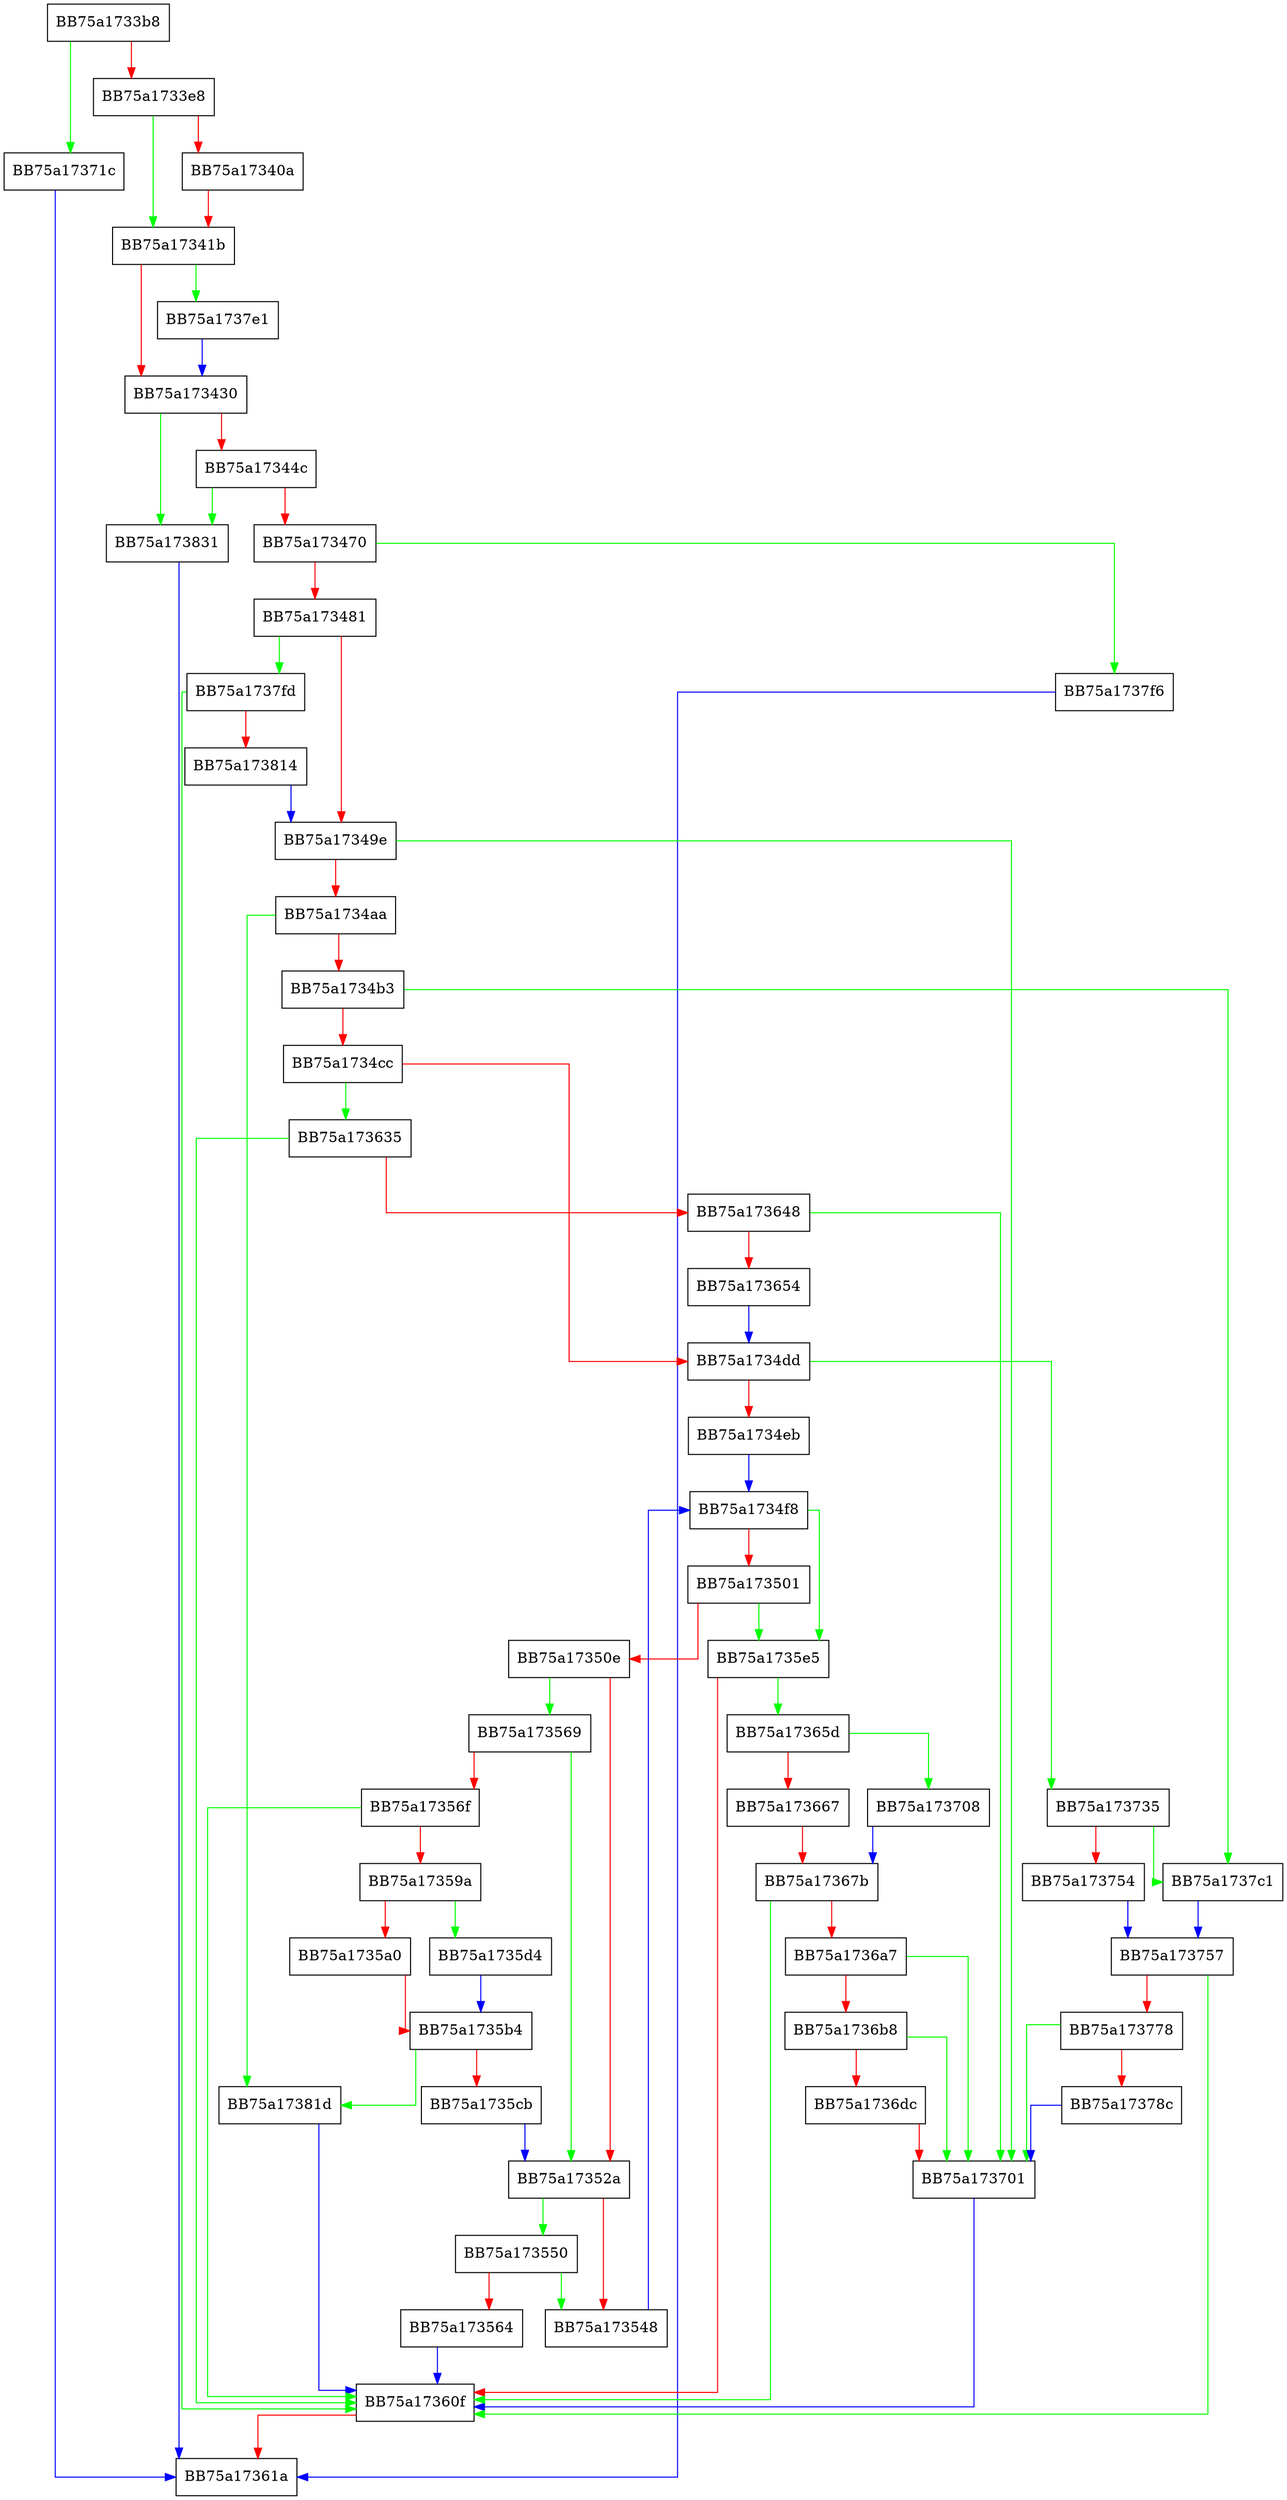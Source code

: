 digraph split {
  node [shape="box"];
  graph [splines=ortho];
  BB75a1733b8 -> BB75a17371c [color="green"];
  BB75a1733b8 -> BB75a1733e8 [color="red"];
  BB75a1733e8 -> BB75a17341b [color="green"];
  BB75a1733e8 -> BB75a17340a [color="red"];
  BB75a17340a -> BB75a17341b [color="red"];
  BB75a17341b -> BB75a1737e1 [color="green"];
  BB75a17341b -> BB75a173430 [color="red"];
  BB75a173430 -> BB75a173831 [color="green"];
  BB75a173430 -> BB75a17344c [color="red"];
  BB75a17344c -> BB75a173831 [color="green"];
  BB75a17344c -> BB75a173470 [color="red"];
  BB75a173470 -> BB75a1737f6 [color="green"];
  BB75a173470 -> BB75a173481 [color="red"];
  BB75a173481 -> BB75a1737fd [color="green"];
  BB75a173481 -> BB75a17349e [color="red"];
  BB75a17349e -> BB75a173701 [color="green"];
  BB75a17349e -> BB75a1734aa [color="red"];
  BB75a1734aa -> BB75a17381d [color="green"];
  BB75a1734aa -> BB75a1734b3 [color="red"];
  BB75a1734b3 -> BB75a1737c1 [color="green"];
  BB75a1734b3 -> BB75a1734cc [color="red"];
  BB75a1734cc -> BB75a173635 [color="green"];
  BB75a1734cc -> BB75a1734dd [color="red"];
  BB75a1734dd -> BB75a173735 [color="green"];
  BB75a1734dd -> BB75a1734eb [color="red"];
  BB75a1734eb -> BB75a1734f8 [color="blue"];
  BB75a1734f8 -> BB75a1735e5 [color="green"];
  BB75a1734f8 -> BB75a173501 [color="red"];
  BB75a173501 -> BB75a1735e5 [color="green"];
  BB75a173501 -> BB75a17350e [color="red"];
  BB75a17350e -> BB75a173569 [color="green"];
  BB75a17350e -> BB75a17352a [color="red"];
  BB75a17352a -> BB75a173550 [color="green"];
  BB75a17352a -> BB75a173548 [color="red"];
  BB75a173548 -> BB75a1734f8 [color="blue"];
  BB75a173550 -> BB75a173548 [color="green"];
  BB75a173550 -> BB75a173564 [color="red"];
  BB75a173564 -> BB75a17360f [color="blue"];
  BB75a173569 -> BB75a17352a [color="green"];
  BB75a173569 -> BB75a17356f [color="red"];
  BB75a17356f -> BB75a17360f [color="green"];
  BB75a17356f -> BB75a17359a [color="red"];
  BB75a17359a -> BB75a1735d4 [color="green"];
  BB75a17359a -> BB75a1735a0 [color="red"];
  BB75a1735a0 -> BB75a1735b4 [color="red"];
  BB75a1735b4 -> BB75a17381d [color="green"];
  BB75a1735b4 -> BB75a1735cb [color="red"];
  BB75a1735cb -> BB75a17352a [color="blue"];
  BB75a1735d4 -> BB75a1735b4 [color="blue"];
  BB75a1735e5 -> BB75a17365d [color="green"];
  BB75a1735e5 -> BB75a17360f [color="red"];
  BB75a17360f -> BB75a17361a [color="red"];
  BB75a173635 -> BB75a17360f [color="green"];
  BB75a173635 -> BB75a173648 [color="red"];
  BB75a173648 -> BB75a173701 [color="green"];
  BB75a173648 -> BB75a173654 [color="red"];
  BB75a173654 -> BB75a1734dd [color="blue"];
  BB75a17365d -> BB75a173708 [color="green"];
  BB75a17365d -> BB75a173667 [color="red"];
  BB75a173667 -> BB75a17367b [color="red"];
  BB75a17367b -> BB75a17360f [color="green"];
  BB75a17367b -> BB75a1736a7 [color="red"];
  BB75a1736a7 -> BB75a173701 [color="green"];
  BB75a1736a7 -> BB75a1736b8 [color="red"];
  BB75a1736b8 -> BB75a173701 [color="green"];
  BB75a1736b8 -> BB75a1736dc [color="red"];
  BB75a1736dc -> BB75a173701 [color="red"];
  BB75a173701 -> BB75a17360f [color="blue"];
  BB75a173708 -> BB75a17367b [color="blue"];
  BB75a17371c -> BB75a17361a [color="blue"];
  BB75a173735 -> BB75a1737c1 [color="green"];
  BB75a173735 -> BB75a173754 [color="red"];
  BB75a173754 -> BB75a173757 [color="blue"];
  BB75a173757 -> BB75a17360f [color="green"];
  BB75a173757 -> BB75a173778 [color="red"];
  BB75a173778 -> BB75a173701 [color="green"];
  BB75a173778 -> BB75a17378c [color="red"];
  BB75a17378c -> BB75a173701 [color="blue"];
  BB75a1737c1 -> BB75a173757 [color="blue"];
  BB75a1737e1 -> BB75a173430 [color="blue"];
  BB75a1737f6 -> BB75a17361a [color="blue"];
  BB75a1737fd -> BB75a17360f [color="green"];
  BB75a1737fd -> BB75a173814 [color="red"];
  BB75a173814 -> BB75a17349e [color="blue"];
  BB75a17381d -> BB75a17360f [color="blue"];
  BB75a173831 -> BB75a17361a [color="blue"];
}